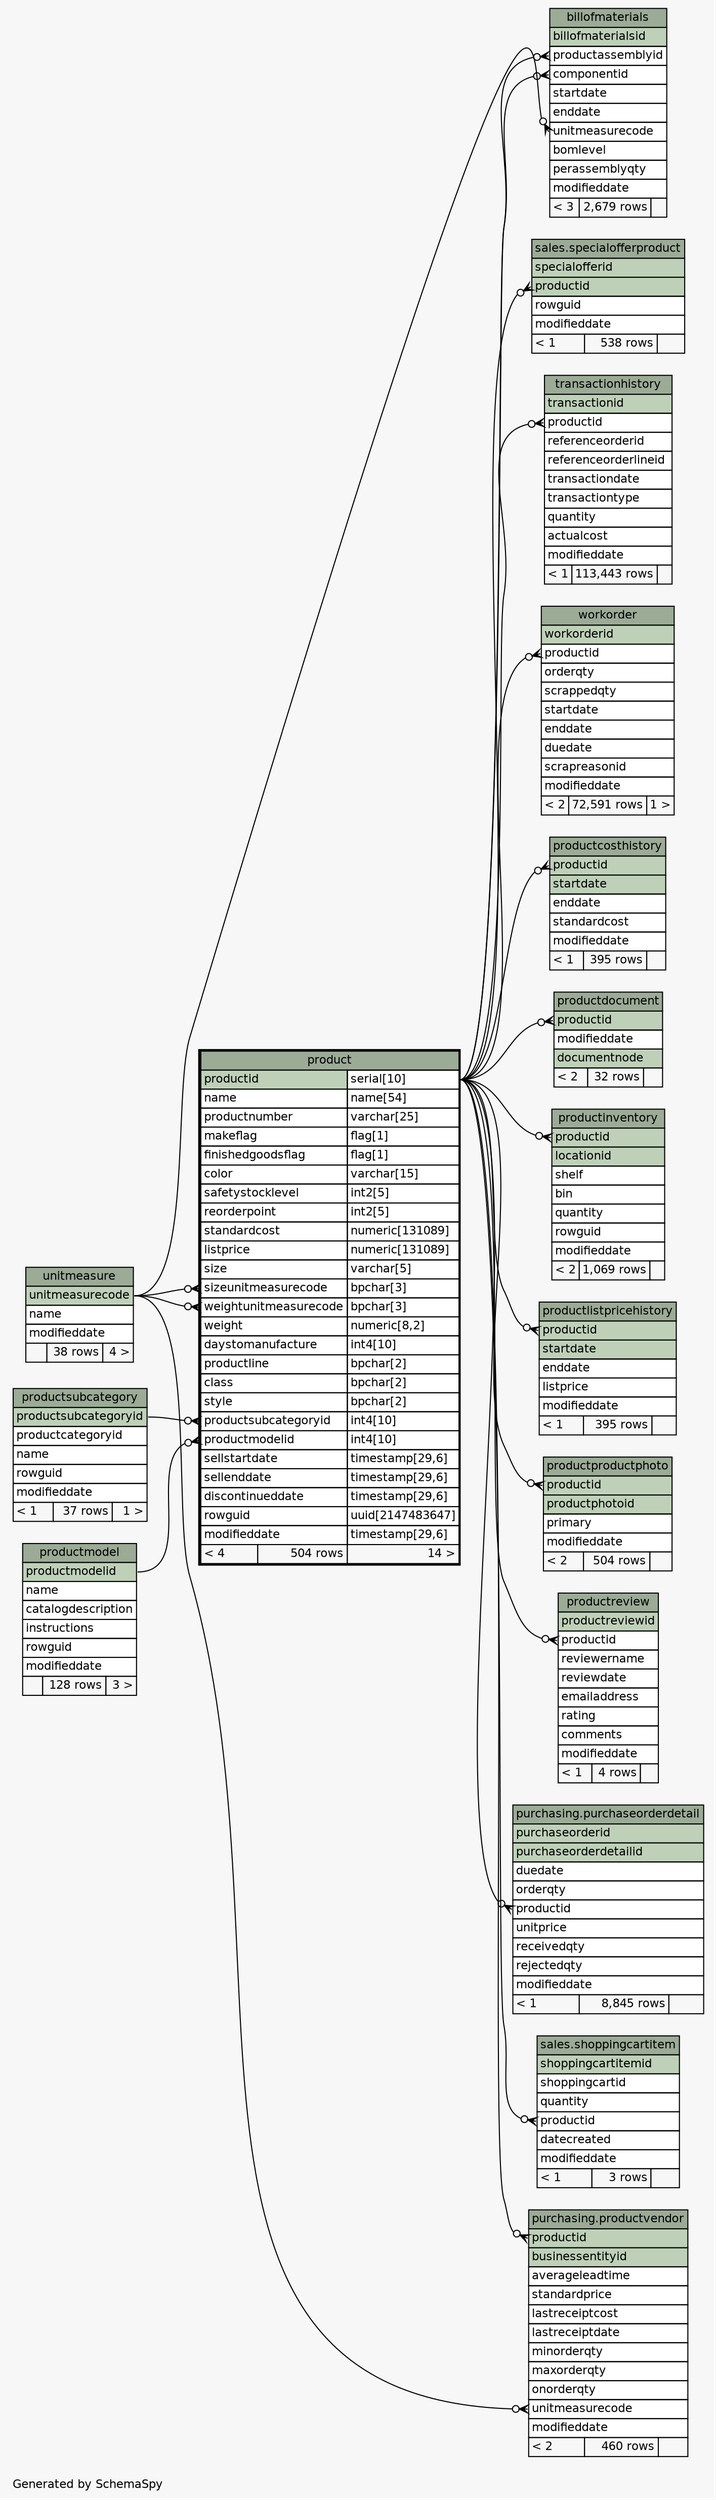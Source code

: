 // dot 2.40.1 on Linux 5.4.0-51-generic
// SchemaSpy rev 590
digraph "oneDegreeRelationshipsDiagram" {
  graph [
    rankdir="RL"
    bgcolor="#f7f7f7"
    label="\nGenerated by SchemaSpy"
    labeljust="l"
    nodesep="0.18"
    ranksep="0.46"
    fontname="Helvetica"
    fontsize="11"
  ];
  node [
    fontname="Helvetica"
    fontsize="11"
    shape="plaintext"
  ];
  edge [
    arrowsize="0.8"
  ];
  "billofmaterials":"componentid":w -> "product":"productid.type":e [arrowhead=none dir=back arrowtail=crowodot];
  "billofmaterials":"productassemblyid":w -> "product":"productid.type":e [arrowhead=none dir=back arrowtail=crowodot];
  "billofmaterials":"unitmeasurecode":w -> "unitmeasure":"unitmeasurecode":e [arrowhead=none dir=back arrowtail=crowodot];
  "product":"productmodelid":w -> "productmodel":"productmodelid":e [arrowhead=none dir=back arrowtail=crowodot];
  "product":"productsubcategoryid":w -> "productsubcategory":"productsubcategoryid":e [arrowhead=none dir=back arrowtail=crowodot];
  "product":"sizeunitmeasurecode":w -> "unitmeasure":"unitmeasurecode":e [arrowhead=none dir=back arrowtail=crowodot];
  "product":"weightunitmeasurecode":w -> "unitmeasure":"unitmeasurecode":e [arrowhead=none dir=back arrowtail=crowodot];
  "productcosthistory":"productid":w -> "product":"productid.type":e [arrowhead=none dir=back arrowtail=crowodot];
  "productdocument":"productid":w -> "product":"productid.type":e [arrowhead=none dir=back arrowtail=crowodot];
  "productinventory":"productid":w -> "product":"productid.type":e [arrowhead=none dir=back arrowtail=crowodot];
  "productlistpricehistory":"productid":w -> "product":"productid.type":e [arrowhead=none dir=back arrowtail=crowodot];
  "productproductphoto":"productid":w -> "product":"productid.type":e [arrowhead=none dir=back arrowtail=crowodot];
  "productreview":"productid":w -> "product":"productid.type":e [arrowhead=none dir=back arrowtail=crowodot];
  "purchasing.productvendor":"productid":w -> "product":"productid.type":e [arrowhead=none dir=back arrowtail=crowodot];
  "purchasing.productvendor":"unitmeasurecode":w -> "unitmeasure":"unitmeasurecode":e [arrowhead=none dir=back arrowtail=crowodot];
  "purchasing.purchaseorderdetail":"productid":w -> "product":"productid.type":e [arrowhead=none dir=back arrowtail=crowodot];
  "sales.shoppingcartitem":"productid":w -> "product":"productid.type":e [arrowhead=none dir=back arrowtail=crowodot];
  "sales.specialofferproduct":"productid":w -> "product":"productid.type":e [arrowhead=none dir=back arrowtail=crowodot];
  "transactionhistory":"productid":w -> "product":"productid.type":e [arrowhead=none dir=back arrowtail=crowodot];
  "workorder":"productid":w -> "product":"productid.type":e [arrowhead=none dir=back arrowtail=crowodot];
  "billofmaterials" [
    label=<
    <TABLE BORDER="0" CELLBORDER="1" CELLSPACING="0" BGCOLOR="#ffffff">
      <TR><TD COLSPAN="3" BGCOLOR="#9bab96" ALIGN="CENTER">billofmaterials</TD></TR>
      <TR><TD PORT="billofmaterialsid" COLSPAN="3" BGCOLOR="#bed1b8" ALIGN="LEFT">billofmaterialsid</TD></TR>
      <TR><TD PORT="productassemblyid" COLSPAN="3" ALIGN="LEFT">productassemblyid</TD></TR>
      <TR><TD PORT="componentid" COLSPAN="3" ALIGN="LEFT">componentid</TD></TR>
      <TR><TD PORT="startdate" COLSPAN="3" ALIGN="LEFT">startdate</TD></TR>
      <TR><TD PORT="enddate" COLSPAN="3" ALIGN="LEFT">enddate</TD></TR>
      <TR><TD PORT="unitmeasurecode" COLSPAN="3" ALIGN="LEFT">unitmeasurecode</TD></TR>
      <TR><TD PORT="bomlevel" COLSPAN="3" ALIGN="LEFT">bomlevel</TD></TR>
      <TR><TD PORT="perassemblyqty" COLSPAN="3" ALIGN="LEFT">perassemblyqty</TD></TR>
      <TR><TD PORT="modifieddate" COLSPAN="3" ALIGN="LEFT">modifieddate</TD></TR>
      <TR><TD ALIGN="LEFT" BGCOLOR="#f7f7f7">&lt; 3</TD><TD ALIGN="RIGHT" BGCOLOR="#f7f7f7">2,679 rows</TD><TD ALIGN="RIGHT" BGCOLOR="#f7f7f7">  </TD></TR>
    </TABLE>>
    URL="billofmaterials.html"
    tooltip="billofmaterials"
  ];
  "product" [
    label=<
    <TABLE BORDER="2" CELLBORDER="1" CELLSPACING="0" BGCOLOR="#ffffff">
      <TR><TD COLSPAN="3" BGCOLOR="#9bab96" ALIGN="CENTER">product</TD></TR>
      <TR><TD PORT="productid" COLSPAN="2" BGCOLOR="#bed1b8" ALIGN="LEFT">productid</TD><TD PORT="productid.type" ALIGN="LEFT">serial[10]</TD></TR>
      <TR><TD PORT="name" COLSPAN="2" ALIGN="LEFT">name</TD><TD PORT="name.type" ALIGN="LEFT">name[54]</TD></TR>
      <TR><TD PORT="productnumber" COLSPAN="2" ALIGN="LEFT">productnumber</TD><TD PORT="productnumber.type" ALIGN="LEFT">varchar[25]</TD></TR>
      <TR><TD PORT="makeflag" COLSPAN="2" ALIGN="LEFT">makeflag</TD><TD PORT="makeflag.type" ALIGN="LEFT">flag[1]</TD></TR>
      <TR><TD PORT="finishedgoodsflag" COLSPAN="2" ALIGN="LEFT">finishedgoodsflag</TD><TD PORT="finishedgoodsflag.type" ALIGN="LEFT">flag[1]</TD></TR>
      <TR><TD PORT="color" COLSPAN="2" ALIGN="LEFT">color</TD><TD PORT="color.type" ALIGN="LEFT">varchar[15]</TD></TR>
      <TR><TD PORT="safetystocklevel" COLSPAN="2" ALIGN="LEFT">safetystocklevel</TD><TD PORT="safetystocklevel.type" ALIGN="LEFT">int2[5]</TD></TR>
      <TR><TD PORT="reorderpoint" COLSPAN="2" ALIGN="LEFT">reorderpoint</TD><TD PORT="reorderpoint.type" ALIGN="LEFT">int2[5]</TD></TR>
      <TR><TD PORT="standardcost" COLSPAN="2" ALIGN="LEFT">standardcost</TD><TD PORT="standardcost.type" ALIGN="LEFT">numeric[131089]</TD></TR>
      <TR><TD PORT="listprice" COLSPAN="2" ALIGN="LEFT">listprice</TD><TD PORT="listprice.type" ALIGN="LEFT">numeric[131089]</TD></TR>
      <TR><TD PORT="size" COLSPAN="2" ALIGN="LEFT">size</TD><TD PORT="size.type" ALIGN="LEFT">varchar[5]</TD></TR>
      <TR><TD PORT="sizeunitmeasurecode" COLSPAN="2" ALIGN="LEFT">sizeunitmeasurecode</TD><TD PORT="sizeunitmeasurecode.type" ALIGN="LEFT">bpchar[3]</TD></TR>
      <TR><TD PORT="weightunitmeasurecode" COLSPAN="2" ALIGN="LEFT">weightunitmeasurecode</TD><TD PORT="weightunitmeasurecode.type" ALIGN="LEFT">bpchar[3]</TD></TR>
      <TR><TD PORT="weight" COLSPAN="2" ALIGN="LEFT">weight</TD><TD PORT="weight.type" ALIGN="LEFT">numeric[8,2]</TD></TR>
      <TR><TD PORT="daystomanufacture" COLSPAN="2" ALIGN="LEFT">daystomanufacture</TD><TD PORT="daystomanufacture.type" ALIGN="LEFT">int4[10]</TD></TR>
      <TR><TD PORT="productline" COLSPAN="2" ALIGN="LEFT">productline</TD><TD PORT="productline.type" ALIGN="LEFT">bpchar[2]</TD></TR>
      <TR><TD PORT="class" COLSPAN="2" ALIGN="LEFT">class</TD><TD PORT="class.type" ALIGN="LEFT">bpchar[2]</TD></TR>
      <TR><TD PORT="style" COLSPAN="2" ALIGN="LEFT">style</TD><TD PORT="style.type" ALIGN="LEFT">bpchar[2]</TD></TR>
      <TR><TD PORT="productsubcategoryid" COLSPAN="2" ALIGN="LEFT">productsubcategoryid</TD><TD PORT="productsubcategoryid.type" ALIGN="LEFT">int4[10]</TD></TR>
      <TR><TD PORT="productmodelid" COLSPAN="2" ALIGN="LEFT">productmodelid</TD><TD PORT="productmodelid.type" ALIGN="LEFT">int4[10]</TD></TR>
      <TR><TD PORT="sellstartdate" COLSPAN="2" ALIGN="LEFT">sellstartdate</TD><TD PORT="sellstartdate.type" ALIGN="LEFT">timestamp[29,6]</TD></TR>
      <TR><TD PORT="sellenddate" COLSPAN="2" ALIGN="LEFT">sellenddate</TD><TD PORT="sellenddate.type" ALIGN="LEFT">timestamp[29,6]</TD></TR>
      <TR><TD PORT="discontinueddate" COLSPAN="2" ALIGN="LEFT">discontinueddate</TD><TD PORT="discontinueddate.type" ALIGN="LEFT">timestamp[29,6]</TD></TR>
      <TR><TD PORT="rowguid" COLSPAN="2" ALIGN="LEFT">rowguid</TD><TD PORT="rowguid.type" ALIGN="LEFT">uuid[2147483647]</TD></TR>
      <TR><TD PORT="modifieddate" COLSPAN="2" ALIGN="LEFT">modifieddate</TD><TD PORT="modifieddate.type" ALIGN="LEFT">timestamp[29,6]</TD></TR>
      <TR><TD ALIGN="LEFT" BGCOLOR="#f7f7f7">&lt; 4</TD><TD ALIGN="RIGHT" BGCOLOR="#f7f7f7">504 rows</TD><TD ALIGN="RIGHT" BGCOLOR="#f7f7f7">14 &gt;</TD></TR>
    </TABLE>>
    URL="product.html"
    tooltip="product"
  ];
  "productcosthistory" [
    label=<
    <TABLE BORDER="0" CELLBORDER="1" CELLSPACING="0" BGCOLOR="#ffffff">
      <TR><TD COLSPAN="3" BGCOLOR="#9bab96" ALIGN="CENTER">productcosthistory</TD></TR>
      <TR><TD PORT="productid" COLSPAN="3" BGCOLOR="#bed1b8" ALIGN="LEFT">productid</TD></TR>
      <TR><TD PORT="startdate" COLSPAN="3" BGCOLOR="#bed1b8" ALIGN="LEFT">startdate</TD></TR>
      <TR><TD PORT="enddate" COLSPAN="3" ALIGN="LEFT">enddate</TD></TR>
      <TR><TD PORT="standardcost" COLSPAN="3" ALIGN="LEFT">standardcost</TD></TR>
      <TR><TD PORT="modifieddate" COLSPAN="3" ALIGN="LEFT">modifieddate</TD></TR>
      <TR><TD ALIGN="LEFT" BGCOLOR="#f7f7f7">&lt; 1</TD><TD ALIGN="RIGHT" BGCOLOR="#f7f7f7">395 rows</TD><TD ALIGN="RIGHT" BGCOLOR="#f7f7f7">  </TD></TR>
    </TABLE>>
    URL="productcosthistory.html"
    tooltip="productcosthistory"
  ];
  "productdocument" [
    label=<
    <TABLE BORDER="0" CELLBORDER="1" CELLSPACING="0" BGCOLOR="#ffffff">
      <TR><TD COLSPAN="3" BGCOLOR="#9bab96" ALIGN="CENTER">productdocument</TD></TR>
      <TR><TD PORT="productid" COLSPAN="3" BGCOLOR="#bed1b8" ALIGN="LEFT">productid</TD></TR>
      <TR><TD PORT="modifieddate" COLSPAN="3" ALIGN="LEFT">modifieddate</TD></TR>
      <TR><TD PORT="documentnode" COLSPAN="3" BGCOLOR="#bed1b8" ALIGN="LEFT">documentnode</TD></TR>
      <TR><TD ALIGN="LEFT" BGCOLOR="#f7f7f7">&lt; 2</TD><TD ALIGN="RIGHT" BGCOLOR="#f7f7f7">32 rows</TD><TD ALIGN="RIGHT" BGCOLOR="#f7f7f7">  </TD></TR>
    </TABLE>>
    URL="productdocument.html"
    tooltip="productdocument"
  ];
  "productinventory" [
    label=<
    <TABLE BORDER="0" CELLBORDER="1" CELLSPACING="0" BGCOLOR="#ffffff">
      <TR><TD COLSPAN="3" BGCOLOR="#9bab96" ALIGN="CENTER">productinventory</TD></TR>
      <TR><TD PORT="productid" COLSPAN="3" BGCOLOR="#bed1b8" ALIGN="LEFT">productid</TD></TR>
      <TR><TD PORT="locationid" COLSPAN="3" BGCOLOR="#bed1b8" ALIGN="LEFT">locationid</TD></TR>
      <TR><TD PORT="shelf" COLSPAN="3" ALIGN="LEFT">shelf</TD></TR>
      <TR><TD PORT="bin" COLSPAN="3" ALIGN="LEFT">bin</TD></TR>
      <TR><TD PORT="quantity" COLSPAN="3" ALIGN="LEFT">quantity</TD></TR>
      <TR><TD PORT="rowguid" COLSPAN="3" ALIGN="LEFT">rowguid</TD></TR>
      <TR><TD PORT="modifieddate" COLSPAN="3" ALIGN="LEFT">modifieddate</TD></TR>
      <TR><TD ALIGN="LEFT" BGCOLOR="#f7f7f7">&lt; 2</TD><TD ALIGN="RIGHT" BGCOLOR="#f7f7f7">1,069 rows</TD><TD ALIGN="RIGHT" BGCOLOR="#f7f7f7">  </TD></TR>
    </TABLE>>
    URL="productinventory.html"
    tooltip="productinventory"
  ];
  "productlistpricehistory" [
    label=<
    <TABLE BORDER="0" CELLBORDER="1" CELLSPACING="0" BGCOLOR="#ffffff">
      <TR><TD COLSPAN="3" BGCOLOR="#9bab96" ALIGN="CENTER">productlistpricehistory</TD></TR>
      <TR><TD PORT="productid" COLSPAN="3" BGCOLOR="#bed1b8" ALIGN="LEFT">productid</TD></TR>
      <TR><TD PORT="startdate" COLSPAN="3" BGCOLOR="#bed1b8" ALIGN="LEFT">startdate</TD></TR>
      <TR><TD PORT="enddate" COLSPAN="3" ALIGN="LEFT">enddate</TD></TR>
      <TR><TD PORT="listprice" COLSPAN="3" ALIGN="LEFT">listprice</TD></TR>
      <TR><TD PORT="modifieddate" COLSPAN="3" ALIGN="LEFT">modifieddate</TD></TR>
      <TR><TD ALIGN="LEFT" BGCOLOR="#f7f7f7">&lt; 1</TD><TD ALIGN="RIGHT" BGCOLOR="#f7f7f7">395 rows</TD><TD ALIGN="RIGHT" BGCOLOR="#f7f7f7">  </TD></TR>
    </TABLE>>
    URL="productlistpricehistory.html"
    tooltip="productlistpricehistory"
  ];
  "productmodel" [
    label=<
    <TABLE BORDER="0" CELLBORDER="1" CELLSPACING="0" BGCOLOR="#ffffff">
      <TR><TD COLSPAN="3" BGCOLOR="#9bab96" ALIGN="CENTER">productmodel</TD></TR>
      <TR><TD PORT="productmodelid" COLSPAN="3" BGCOLOR="#bed1b8" ALIGN="LEFT">productmodelid</TD></TR>
      <TR><TD PORT="name" COLSPAN="3" ALIGN="LEFT">name</TD></TR>
      <TR><TD PORT="catalogdescription" COLSPAN="3" ALIGN="LEFT">catalogdescription</TD></TR>
      <TR><TD PORT="instructions" COLSPAN="3" ALIGN="LEFT">instructions</TD></TR>
      <TR><TD PORT="rowguid" COLSPAN="3" ALIGN="LEFT">rowguid</TD></TR>
      <TR><TD PORT="modifieddate" COLSPAN="3" ALIGN="LEFT">modifieddate</TD></TR>
      <TR><TD ALIGN="LEFT" BGCOLOR="#f7f7f7">  </TD><TD ALIGN="RIGHT" BGCOLOR="#f7f7f7">128 rows</TD><TD ALIGN="RIGHT" BGCOLOR="#f7f7f7">3 &gt;</TD></TR>
    </TABLE>>
    URL="productmodel.html"
    tooltip="productmodel"
  ];
  "productproductphoto" [
    label=<
    <TABLE BORDER="0" CELLBORDER="1" CELLSPACING="0" BGCOLOR="#ffffff">
      <TR><TD COLSPAN="3" BGCOLOR="#9bab96" ALIGN="CENTER">productproductphoto</TD></TR>
      <TR><TD PORT="productid" COLSPAN="3" BGCOLOR="#bed1b8" ALIGN="LEFT">productid</TD></TR>
      <TR><TD PORT="productphotoid" COLSPAN="3" BGCOLOR="#bed1b8" ALIGN="LEFT">productphotoid</TD></TR>
      <TR><TD PORT="primary" COLSPAN="3" ALIGN="LEFT">primary</TD></TR>
      <TR><TD PORT="modifieddate" COLSPAN="3" ALIGN="LEFT">modifieddate</TD></TR>
      <TR><TD ALIGN="LEFT" BGCOLOR="#f7f7f7">&lt; 2</TD><TD ALIGN="RIGHT" BGCOLOR="#f7f7f7">504 rows</TD><TD ALIGN="RIGHT" BGCOLOR="#f7f7f7">  </TD></TR>
    </TABLE>>
    URL="productproductphoto.html"
    tooltip="productproductphoto"
  ];
  "productreview" [
    label=<
    <TABLE BORDER="0" CELLBORDER="1" CELLSPACING="0" BGCOLOR="#ffffff">
      <TR><TD COLSPAN="3" BGCOLOR="#9bab96" ALIGN="CENTER">productreview</TD></TR>
      <TR><TD PORT="productreviewid" COLSPAN="3" BGCOLOR="#bed1b8" ALIGN="LEFT">productreviewid</TD></TR>
      <TR><TD PORT="productid" COLSPAN="3" ALIGN="LEFT">productid</TD></TR>
      <TR><TD PORT="reviewername" COLSPAN="3" ALIGN="LEFT">reviewername</TD></TR>
      <TR><TD PORT="reviewdate" COLSPAN="3" ALIGN="LEFT">reviewdate</TD></TR>
      <TR><TD PORT="emailaddress" COLSPAN="3" ALIGN="LEFT">emailaddress</TD></TR>
      <TR><TD PORT="rating" COLSPAN="3" ALIGN="LEFT">rating</TD></TR>
      <TR><TD PORT="comments" COLSPAN="3" ALIGN="LEFT">comments</TD></TR>
      <TR><TD PORT="modifieddate" COLSPAN="3" ALIGN="LEFT">modifieddate</TD></TR>
      <TR><TD ALIGN="LEFT" BGCOLOR="#f7f7f7">&lt; 1</TD><TD ALIGN="RIGHT" BGCOLOR="#f7f7f7">4 rows</TD><TD ALIGN="RIGHT" BGCOLOR="#f7f7f7">  </TD></TR>
    </TABLE>>
    URL="productreview.html"
    tooltip="productreview"
  ];
  "productsubcategory" [
    label=<
    <TABLE BORDER="0" CELLBORDER="1" CELLSPACING="0" BGCOLOR="#ffffff">
      <TR><TD COLSPAN="3" BGCOLOR="#9bab96" ALIGN="CENTER">productsubcategory</TD></TR>
      <TR><TD PORT="productsubcategoryid" COLSPAN="3" BGCOLOR="#bed1b8" ALIGN="LEFT">productsubcategoryid</TD></TR>
      <TR><TD PORT="productcategoryid" COLSPAN="3" ALIGN="LEFT">productcategoryid</TD></TR>
      <TR><TD PORT="name" COLSPAN="3" ALIGN="LEFT">name</TD></TR>
      <TR><TD PORT="rowguid" COLSPAN="3" ALIGN="LEFT">rowguid</TD></TR>
      <TR><TD PORT="modifieddate" COLSPAN="3" ALIGN="LEFT">modifieddate</TD></TR>
      <TR><TD ALIGN="LEFT" BGCOLOR="#f7f7f7">&lt; 1</TD><TD ALIGN="RIGHT" BGCOLOR="#f7f7f7">37 rows</TD><TD ALIGN="RIGHT" BGCOLOR="#f7f7f7">1 &gt;</TD></TR>
    </TABLE>>
    URL="productsubcategory.html"
    tooltip="productsubcategory"
  ];
  "purchasing.productvendor" [
    label=<
    <TABLE BORDER="0" CELLBORDER="1" CELLSPACING="0" BGCOLOR="#ffffff">
      <TR><TD COLSPAN="3" BGCOLOR="#9bab96" ALIGN="CENTER">purchasing.productvendor</TD></TR>
      <TR><TD PORT="productid" COLSPAN="3" BGCOLOR="#bed1b8" ALIGN="LEFT">productid</TD></TR>
      <TR><TD PORT="businessentityid" COLSPAN="3" BGCOLOR="#bed1b8" ALIGN="LEFT">businessentityid</TD></TR>
      <TR><TD PORT="averageleadtime" COLSPAN="3" ALIGN="LEFT">averageleadtime</TD></TR>
      <TR><TD PORT="standardprice" COLSPAN="3" ALIGN="LEFT">standardprice</TD></TR>
      <TR><TD PORT="lastreceiptcost" COLSPAN="3" ALIGN="LEFT">lastreceiptcost</TD></TR>
      <TR><TD PORT="lastreceiptdate" COLSPAN="3" ALIGN="LEFT">lastreceiptdate</TD></TR>
      <TR><TD PORT="minorderqty" COLSPAN="3" ALIGN="LEFT">minorderqty</TD></TR>
      <TR><TD PORT="maxorderqty" COLSPAN="3" ALIGN="LEFT">maxorderqty</TD></TR>
      <TR><TD PORT="onorderqty" COLSPAN="3" ALIGN="LEFT">onorderqty</TD></TR>
      <TR><TD PORT="unitmeasurecode" COLSPAN="3" ALIGN="LEFT">unitmeasurecode</TD></TR>
      <TR><TD PORT="modifieddate" COLSPAN="3" ALIGN="LEFT">modifieddate</TD></TR>
      <TR><TD ALIGN="LEFT" BGCOLOR="#f7f7f7">&lt; 2</TD><TD ALIGN="RIGHT" BGCOLOR="#f7f7f7">460 rows</TD><TD ALIGN="RIGHT" BGCOLOR="#f7f7f7">  </TD></TR>
    </TABLE>>
    tooltip="purchasing.productvendor"
  ];
  "purchasing.purchaseorderdetail" [
    label=<
    <TABLE BORDER="0" CELLBORDER="1" CELLSPACING="0" BGCOLOR="#ffffff">
      <TR><TD COLSPAN="3" BGCOLOR="#9bab96" ALIGN="CENTER">purchasing.purchaseorderdetail</TD></TR>
      <TR><TD PORT="purchaseorderid" COLSPAN="3" BGCOLOR="#bed1b8" ALIGN="LEFT">purchaseorderid</TD></TR>
      <TR><TD PORT="purchaseorderdetailid" COLSPAN="3" BGCOLOR="#bed1b8" ALIGN="LEFT">purchaseorderdetailid</TD></TR>
      <TR><TD PORT="duedate" COLSPAN="3" ALIGN="LEFT">duedate</TD></TR>
      <TR><TD PORT="orderqty" COLSPAN="3" ALIGN="LEFT">orderqty</TD></TR>
      <TR><TD PORT="productid" COLSPAN="3" ALIGN="LEFT">productid</TD></TR>
      <TR><TD PORT="unitprice" COLSPAN="3" ALIGN="LEFT">unitprice</TD></TR>
      <TR><TD PORT="receivedqty" COLSPAN="3" ALIGN="LEFT">receivedqty</TD></TR>
      <TR><TD PORT="rejectedqty" COLSPAN="3" ALIGN="LEFT">rejectedqty</TD></TR>
      <TR><TD PORT="modifieddate" COLSPAN="3" ALIGN="LEFT">modifieddate</TD></TR>
      <TR><TD ALIGN="LEFT" BGCOLOR="#f7f7f7">&lt; 1</TD><TD ALIGN="RIGHT" BGCOLOR="#f7f7f7">8,845 rows</TD><TD ALIGN="RIGHT" BGCOLOR="#f7f7f7">  </TD></TR>
    </TABLE>>
    tooltip="purchasing.purchaseorderdetail"
  ];
  "sales.shoppingcartitem" [
    label=<
    <TABLE BORDER="0" CELLBORDER="1" CELLSPACING="0" BGCOLOR="#ffffff">
      <TR><TD COLSPAN="3" BGCOLOR="#9bab96" ALIGN="CENTER">sales.shoppingcartitem</TD></TR>
      <TR><TD PORT="shoppingcartitemid" COLSPAN="3" BGCOLOR="#bed1b8" ALIGN="LEFT">shoppingcartitemid</TD></TR>
      <TR><TD PORT="shoppingcartid" COLSPAN="3" ALIGN="LEFT">shoppingcartid</TD></TR>
      <TR><TD PORT="quantity" COLSPAN="3" ALIGN="LEFT">quantity</TD></TR>
      <TR><TD PORT="productid" COLSPAN="3" ALIGN="LEFT">productid</TD></TR>
      <TR><TD PORT="datecreated" COLSPAN="3" ALIGN="LEFT">datecreated</TD></TR>
      <TR><TD PORT="modifieddate" COLSPAN="3" ALIGN="LEFT">modifieddate</TD></TR>
      <TR><TD ALIGN="LEFT" BGCOLOR="#f7f7f7">&lt; 1</TD><TD ALIGN="RIGHT" BGCOLOR="#f7f7f7">3 rows</TD><TD ALIGN="RIGHT" BGCOLOR="#f7f7f7">  </TD></TR>
    </TABLE>>
    tooltip="sales.shoppingcartitem"
  ];
  "sales.specialofferproduct" [
    label=<
    <TABLE BORDER="0" CELLBORDER="1" CELLSPACING="0" BGCOLOR="#ffffff">
      <TR><TD COLSPAN="3" BGCOLOR="#9bab96" ALIGN="CENTER">sales.specialofferproduct</TD></TR>
      <TR><TD PORT="specialofferid" COLSPAN="3" BGCOLOR="#bed1b8" ALIGN="LEFT">specialofferid</TD></TR>
      <TR><TD PORT="productid" COLSPAN="3" BGCOLOR="#bed1b8" ALIGN="LEFT">productid</TD></TR>
      <TR><TD PORT="rowguid" COLSPAN="3" ALIGN="LEFT">rowguid</TD></TR>
      <TR><TD PORT="modifieddate" COLSPAN="3" ALIGN="LEFT">modifieddate</TD></TR>
      <TR><TD ALIGN="LEFT" BGCOLOR="#f7f7f7">&lt; 1</TD><TD ALIGN="RIGHT" BGCOLOR="#f7f7f7">538 rows</TD><TD ALIGN="RIGHT" BGCOLOR="#f7f7f7">  </TD></TR>
    </TABLE>>
    tooltip="sales.specialofferproduct"
  ];
  "transactionhistory" [
    label=<
    <TABLE BORDER="0" CELLBORDER="1" CELLSPACING="0" BGCOLOR="#ffffff">
      <TR><TD COLSPAN="3" BGCOLOR="#9bab96" ALIGN="CENTER">transactionhistory</TD></TR>
      <TR><TD PORT="transactionid" COLSPAN="3" BGCOLOR="#bed1b8" ALIGN="LEFT">transactionid</TD></TR>
      <TR><TD PORT="productid" COLSPAN="3" ALIGN="LEFT">productid</TD></TR>
      <TR><TD PORT="referenceorderid" COLSPAN="3" ALIGN="LEFT">referenceorderid</TD></TR>
      <TR><TD PORT="referenceorderlineid" COLSPAN="3" ALIGN="LEFT">referenceorderlineid</TD></TR>
      <TR><TD PORT="transactiondate" COLSPAN="3" ALIGN="LEFT">transactiondate</TD></TR>
      <TR><TD PORT="transactiontype" COLSPAN="3" ALIGN="LEFT">transactiontype</TD></TR>
      <TR><TD PORT="quantity" COLSPAN="3" ALIGN="LEFT">quantity</TD></TR>
      <TR><TD PORT="actualcost" COLSPAN="3" ALIGN="LEFT">actualcost</TD></TR>
      <TR><TD PORT="modifieddate" COLSPAN="3" ALIGN="LEFT">modifieddate</TD></TR>
      <TR><TD ALIGN="LEFT" BGCOLOR="#f7f7f7">&lt; 1</TD><TD ALIGN="RIGHT" BGCOLOR="#f7f7f7">113,443 rows</TD><TD ALIGN="RIGHT" BGCOLOR="#f7f7f7">  </TD></TR>
    </TABLE>>
    URL="transactionhistory.html"
    tooltip="transactionhistory"
  ];
  "unitmeasure" [
    label=<
    <TABLE BORDER="0" CELLBORDER="1" CELLSPACING="0" BGCOLOR="#ffffff">
      <TR><TD COLSPAN="3" BGCOLOR="#9bab96" ALIGN="CENTER">unitmeasure</TD></TR>
      <TR><TD PORT="unitmeasurecode" COLSPAN="3" BGCOLOR="#bed1b8" ALIGN="LEFT">unitmeasurecode</TD></TR>
      <TR><TD PORT="name" COLSPAN="3" ALIGN="LEFT">name</TD></TR>
      <TR><TD PORT="modifieddate" COLSPAN="3" ALIGN="LEFT">modifieddate</TD></TR>
      <TR><TD ALIGN="LEFT" BGCOLOR="#f7f7f7">  </TD><TD ALIGN="RIGHT" BGCOLOR="#f7f7f7">38 rows</TD><TD ALIGN="RIGHT" BGCOLOR="#f7f7f7">4 &gt;</TD></TR>
    </TABLE>>
    URL="unitmeasure.html"
    tooltip="unitmeasure"
  ];
  "workorder" [
    label=<
    <TABLE BORDER="0" CELLBORDER="1" CELLSPACING="0" BGCOLOR="#ffffff">
      <TR><TD COLSPAN="3" BGCOLOR="#9bab96" ALIGN="CENTER">workorder</TD></TR>
      <TR><TD PORT="workorderid" COLSPAN="3" BGCOLOR="#bed1b8" ALIGN="LEFT">workorderid</TD></TR>
      <TR><TD PORT="productid" COLSPAN="3" ALIGN="LEFT">productid</TD></TR>
      <TR><TD PORT="orderqty" COLSPAN="3" ALIGN="LEFT">orderqty</TD></TR>
      <TR><TD PORT="scrappedqty" COLSPAN="3" ALIGN="LEFT">scrappedqty</TD></TR>
      <TR><TD PORT="startdate" COLSPAN="3" ALIGN="LEFT">startdate</TD></TR>
      <TR><TD PORT="enddate" COLSPAN="3" ALIGN="LEFT">enddate</TD></TR>
      <TR><TD PORT="duedate" COLSPAN="3" ALIGN="LEFT">duedate</TD></TR>
      <TR><TD PORT="scrapreasonid" COLSPAN="3" ALIGN="LEFT">scrapreasonid</TD></TR>
      <TR><TD PORT="modifieddate" COLSPAN="3" ALIGN="LEFT">modifieddate</TD></TR>
      <TR><TD ALIGN="LEFT" BGCOLOR="#f7f7f7">&lt; 2</TD><TD ALIGN="RIGHT" BGCOLOR="#f7f7f7">72,591 rows</TD><TD ALIGN="RIGHT" BGCOLOR="#f7f7f7">1 &gt;</TD></TR>
    </TABLE>>
    URL="workorder.html"
    tooltip="workorder"
  ];
}
